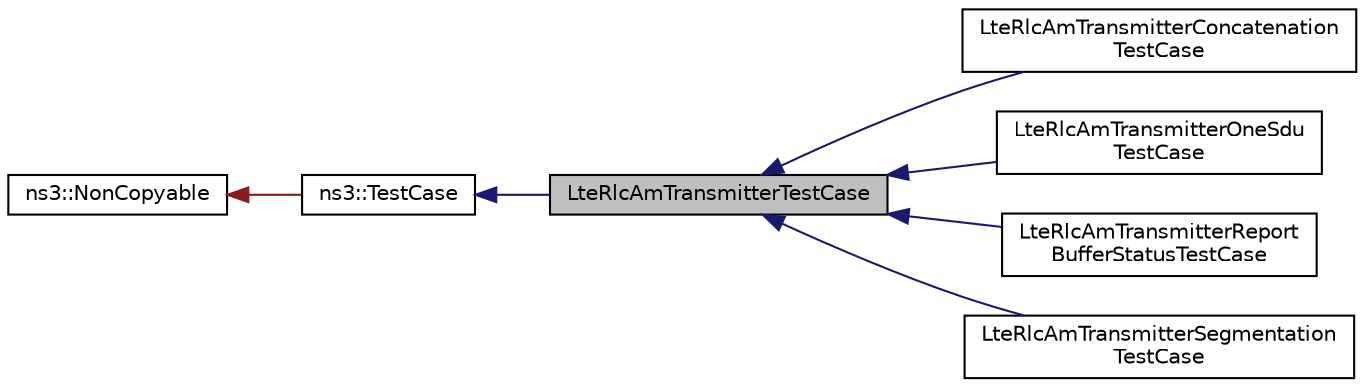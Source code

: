 digraph "LteRlcAmTransmitterTestCase"
{
 // LATEX_PDF_SIZE
  edge [fontname="Helvetica",fontsize="10",labelfontname="Helvetica",labelfontsize="10"];
  node [fontname="Helvetica",fontsize="10",shape=record];
  rankdir="LR";
  Node1 [label="LteRlcAmTransmitterTestCase",height=0.2,width=0.4,color="black", fillcolor="grey75", style="filled", fontcolor="black",tooltip="Test case used by LteRlcAmTransmitterOneSduTestCase to create topology and to implement functionaliti..."];
  Node2 -> Node1 [dir="back",color="midnightblue",fontsize="10",style="solid",fontname="Helvetica"];
  Node2 [label="ns3::TestCase",height=0.2,width=0.4,color="black", fillcolor="white", style="filled",URL="$classns3_1_1_test_case.html",tooltip="encapsulates test code"];
  Node3 -> Node2 [dir="back",color="firebrick4",fontsize="10",style="solid",fontname="Helvetica"];
  Node3 [label="ns3::NonCopyable",height=0.2,width=0.4,color="black", fillcolor="white", style="filled",URL="$classns3_1_1_non_copyable.html",tooltip="A base class for (non-Singleton) objects which shouldn't be copied."];
  Node1 -> Node4 [dir="back",color="midnightblue",fontsize="10",style="solid",fontname="Helvetica"];
  Node4 [label="LteRlcAmTransmitterConcatenation\lTestCase",height=0.2,width=0.4,color="black", fillcolor="white", style="filled",URL="$class_lte_rlc_am_transmitter_concatenation_test_case.html",tooltip="Test 4.1.1.3 Test that concatenation functionality works properly."];
  Node1 -> Node5 [dir="back",color="midnightblue",fontsize="10",style="solid",fontname="Helvetica"];
  Node5 [label="LteRlcAmTransmitterOneSdu\lTestCase",height=0.2,width=0.4,color="black", fillcolor="white", style="filled",URL="$class_lte_rlc_am_transmitter_one_sdu_test_case.html",tooltip="Test 4.1.1.1 Test that SDU transmitted at PDCP corresponds to PDU received by MAC."];
  Node1 -> Node6 [dir="back",color="midnightblue",fontsize="10",style="solid",fontname="Helvetica"];
  Node6 [label="LteRlcAmTransmitterReport\lBufferStatusTestCase",height=0.2,width=0.4,color="black", fillcolor="white", style="filled",URL="$class_lte_rlc_am_transmitter_report_buffer_status_test_case.html",tooltip="Test 4.1.1.4 Test checks functionality of Report Buffer Status by testing primitive parameters."];
  Node1 -> Node7 [dir="back",color="midnightblue",fontsize="10",style="solid",fontname="Helvetica"];
  Node7 [label="LteRlcAmTransmitterSegmentation\lTestCase",height=0.2,width=0.4,color="black", fillcolor="white", style="filled",URL="$class_lte_rlc_am_transmitter_segmentation_test_case.html",tooltip="Test 4.1.1.2 Test the correct functionality of the Segmentation."];
}
